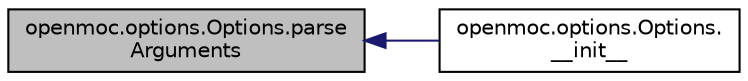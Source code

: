 digraph "openmoc.options.Options.parseArguments"
{
  edge [fontname="Helvetica",fontsize="10",labelfontname="Helvetica",labelfontsize="10"];
  node [fontname="Helvetica",fontsize="10",shape=record];
  rankdir="LR";
  Node1 [label="openmoc.options.Options.parse\lArguments",height=0.2,width=0.4,color="black", fillcolor="grey75", style="filled" fontcolor="black"];
  Node1 -> Node2 [dir="back",color="midnightblue",fontsize="10",style="solid",fontname="Helvetica"];
  Node2 [label="openmoc.options.Options.\l__init__",height=0.2,width=0.4,color="black", fillcolor="white", style="filled",URL="$classopenmoc_1_1options_1_1Options.html#a15ef23a601cd963fdf5bcca94821f272",tooltip="Options class constructor."];
}
